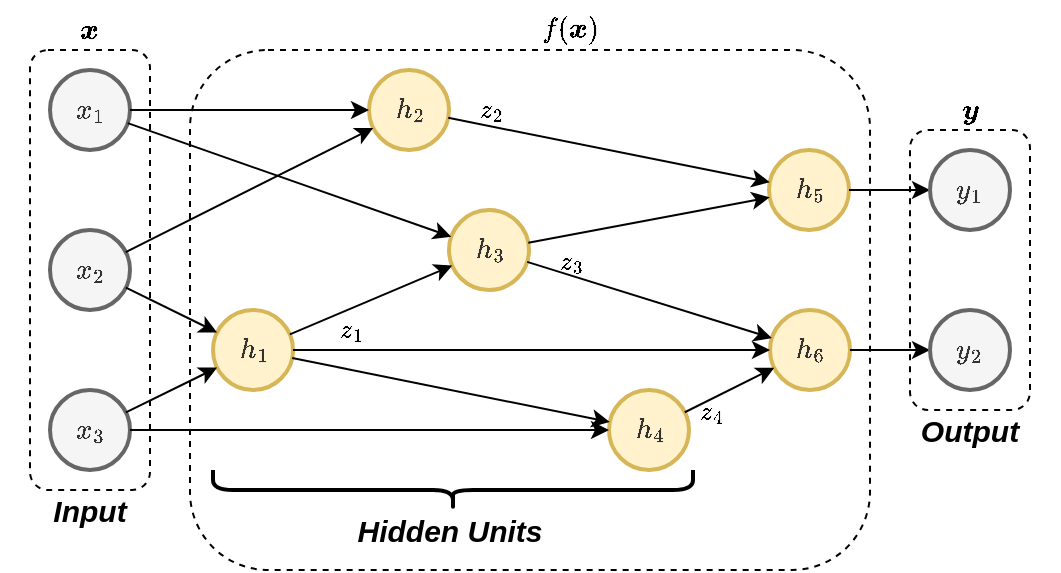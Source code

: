 <mxfile version="13.10.0" type="device"><diagram id="TDRkgig3RtDJuqVneJ5d" name="Page-1"><mxGraphModel dx="771" dy="482" grid="1" gridSize="10" guides="0" tooltips="1" connect="0" arrows="0" fold="1" page="1" pageScale="1" pageWidth="850" pageHeight="1100" math="1" shadow="0"><root><mxCell id="0"/><mxCell id="1" parent="0"/><mxCell id="D7bT_IFgkqDSFnExsgZc-31" value="" style="rounded=1;whiteSpace=wrap;html=1;fillColor=none;dashed=1;" parent="1" vertex="1"><mxGeometry x="190" y="110" width="340" height="260" as="geometry"/></mxCell><mxCell id="D7bT_IFgkqDSFnExsgZc-29" value="" style="rounded=1;whiteSpace=wrap;html=1;fillColor=none;dashed=1;" parent="1" vertex="1"><mxGeometry x="110" y="110" width="60" height="220" as="geometry"/></mxCell><mxCell id="D7bT_IFgkqDSFnExsgZc-1" value="&lt;span style=&quot;color: rgb(51 , 51 , 51)&quot;&gt;\(h_3\)&lt;/span&gt;" style="ellipse;whiteSpace=wrap;html=1;aspect=fixed;fillColor=#fff2cc;strokeColor=#d6b656;strokeWidth=2;" parent="1" vertex="1"><mxGeometry x="319.5" y="190" width="40" height="40" as="geometry"/></mxCell><mxCell id="D7bT_IFgkqDSFnExsgZc-2" value="&lt;span style=&quot;color: rgb(51 , 51 , 51)&quot;&gt;\(h_4\)&lt;/span&gt;" style="ellipse;whiteSpace=wrap;html=1;aspect=fixed;fillColor=#fff2cc;strokeColor=#d6b656;strokeWidth=2;" parent="1" vertex="1"><mxGeometry x="399.5" y="280" width="40" height="40" as="geometry"/></mxCell><mxCell id="D7bT_IFgkqDSFnExsgZc-3" value="&lt;span style=&quot;color: rgb(51 , 51 , 51)&quot;&gt;\(h_5\)&lt;/span&gt;" style="ellipse;whiteSpace=wrap;html=1;aspect=fixed;fillColor=#fff2cc;strokeColor=#d6b656;strokeWidth=2;" parent="1" vertex="1"><mxGeometry x="479.5" y="160" width="40" height="40" as="geometry"/></mxCell><mxCell id="D7bT_IFgkqDSFnExsgZc-4" value="&lt;span style=&quot;color: rgb(51 , 51 , 51)&quot;&gt;\(h_1\)&lt;/span&gt;" style="ellipse;whiteSpace=wrap;html=1;aspect=fixed;fillColor=#fff2cc;strokeColor=#d6b656;strokeWidth=2;" parent="1" vertex="1"><mxGeometry x="201.5" y="240" width="40" height="40" as="geometry"/></mxCell><mxCell id="D7bT_IFgkqDSFnExsgZc-5" value="&lt;span style=&quot;color: rgb(51 , 51 , 51)&quot;&gt;\(h_2\)&lt;/span&gt;" style="ellipse;whiteSpace=wrap;html=1;aspect=fixed;fillColor=#fff2cc;strokeColor=#d6b656;strokeWidth=2;" parent="1" vertex="1"><mxGeometry x="279.5" y="120" width="40" height="40" as="geometry"/></mxCell><mxCell id="D7bT_IFgkqDSFnExsgZc-6" value="&lt;span style=&quot;color: rgb(51 , 51 , 51)&quot;&gt;\(h_6\)&lt;/span&gt;" style="ellipse;whiteSpace=wrap;html=1;aspect=fixed;fillColor=#fff2cc;strokeColor=#d6b656;strokeWidth=2;" parent="1" vertex="1"><mxGeometry x="480" y="240" width="40" height="40" as="geometry"/></mxCell><mxCell id="D7bT_IFgkqDSFnExsgZc-7" value="\(x_1\)" style="ellipse;whiteSpace=wrap;html=1;aspect=fixed;fillColor=#f5f5f5;strokeColor=#666666;strokeWidth=2;fontColor=#333333;" parent="1" vertex="1"><mxGeometry x="120" y="120" width="40" height="40" as="geometry"/></mxCell><mxCell id="D7bT_IFgkqDSFnExsgZc-8" value="\(x_2\)" style="ellipse;whiteSpace=wrap;html=1;aspect=fixed;fillColor=#f5f5f5;strokeColor=#666666;strokeWidth=2;fontColor=#333333;" parent="1" vertex="1"><mxGeometry x="120" y="200" width="40" height="40" as="geometry"/></mxCell><mxCell id="D7bT_IFgkqDSFnExsgZc-9" value="\(x_3\)" style="ellipse;whiteSpace=wrap;html=1;aspect=fixed;fillColor=#f5f5f5;strokeColor=#666666;strokeWidth=2;fontColor=#333333;" parent="1" vertex="1"><mxGeometry x="120" y="280" width="40" height="40" as="geometry"/></mxCell><mxCell id="D7bT_IFgkqDSFnExsgZc-10" value="" style="endArrow=classic;html=1;targetPerimeterSpacing=0;" parent="1" source="D7bT_IFgkqDSFnExsgZc-7" target="D7bT_IFgkqDSFnExsgZc-1" edge="1"><mxGeometry width="50" height="50" relative="1" as="geometry"><mxPoint x="170" y="140" as="sourcePoint"/><mxPoint x="170" y="340" as="targetPoint"/></mxGeometry></mxCell><mxCell id="D7bT_IFgkqDSFnExsgZc-11" value="" style="endArrow=classic;html=1;targetPerimeterSpacing=0;endSize=6;sourcePerimeterSpacing=0;" parent="1" source="D7bT_IFgkqDSFnExsgZc-9" target="D7bT_IFgkqDSFnExsgZc-4" edge="1"><mxGeometry width="50" height="50" relative="1" as="geometry"><mxPoint x="180" y="160" as="sourcePoint"/><mxPoint x="230" y="220" as="targetPoint"/></mxGeometry></mxCell><mxCell id="D7bT_IFgkqDSFnExsgZc-12" value="" style="endArrow=classic;html=1;targetPerimeterSpacing=0;endSize=6;sourcePerimeterSpacing=0;" parent="1" source="D7bT_IFgkqDSFnExsgZc-7" target="D7bT_IFgkqDSFnExsgZc-5" edge="1"><mxGeometry width="50" height="50" relative="1" as="geometry"><mxPoint x="170" y="310" as="sourcePoint"/><mxPoint x="250.794" y="213.047" as="targetPoint"/></mxGeometry></mxCell><mxCell id="D7bT_IFgkqDSFnExsgZc-13" value="" style="endArrow=classic;html=1;targetPerimeterSpacing=0;endSize=6;sourcePerimeterSpacing=0;" parent="1" source="D7bT_IFgkqDSFnExsgZc-9" target="D7bT_IFgkqDSFnExsgZc-2" edge="1"><mxGeometry width="50" height="50" relative="1" as="geometry"><mxPoint x="180" y="320" as="sourcePoint"/><mxPoint x="260.794" y="223.047" as="targetPoint"/></mxGeometry></mxCell><mxCell id="D7bT_IFgkqDSFnExsgZc-14" value="" style="endArrow=classic;html=1;targetPerimeterSpacing=0;endSize=6;sourcePerimeterSpacing=0;" parent="1" source="D7bT_IFgkqDSFnExsgZc-8" target="D7bT_IFgkqDSFnExsgZc-4" edge="1"><mxGeometry width="50" height="50" relative="1" as="geometry"><mxPoint x="190" y="330" as="sourcePoint"/><mxPoint x="270.794" y="233.047" as="targetPoint"/></mxGeometry></mxCell><mxCell id="D7bT_IFgkqDSFnExsgZc-15" value="" style="endArrow=classic;html=1;targetPerimeterSpacing=0;endSize=6;sourcePerimeterSpacing=0;" parent="1" source="D7bT_IFgkqDSFnExsgZc-8" target="D7bT_IFgkqDSFnExsgZc-5" edge="1"><mxGeometry width="50" height="50" relative="1" as="geometry"><mxPoint x="159" y="260" as="sourcePoint"/><mxPoint x="280.794" y="243.047" as="targetPoint"/></mxGeometry></mxCell><mxCell id="D7bT_IFgkqDSFnExsgZc-16" value="" style="endArrow=classic;html=1;targetPerimeterSpacing=0;endSize=6;sourcePerimeterSpacing=0;" parent="1" source="D7bT_IFgkqDSFnExsgZc-4" target="D7bT_IFgkqDSFnExsgZc-1" edge="1"><mxGeometry x="0.379" y="-3" width="50" height="50" relative="1" as="geometry"><mxPoint x="210" y="350" as="sourcePoint"/><mxPoint x="290.794" y="253.047" as="targetPoint"/><mxPoint as="offset"/></mxGeometry></mxCell><mxCell id="D7bT_IFgkqDSFnExsgZc-17" value="" style="endArrow=classic;html=1;targetPerimeterSpacing=0;endSize=6;sourcePerimeterSpacing=0;" parent="1" source="D7bT_IFgkqDSFnExsgZc-4" target="D7bT_IFgkqDSFnExsgZc-2" edge="1"><mxGeometry x="0.184" width="50" height="50" relative="1" as="geometry"><mxPoint x="310" y="200" as="sourcePoint"/><mxPoint x="300.794" y="263.047" as="targetPoint"/><mxPoint as="offset"/></mxGeometry></mxCell><mxCell id="D7bT_IFgkqDSFnExsgZc-18" value="\(z_2\)" style="endArrow=classic;html=1;targetPerimeterSpacing=0;endSize=6;sourcePerimeterSpacing=0;labelBackgroundColor=none;" parent="1" source="D7bT_IFgkqDSFnExsgZc-5" target="D7bT_IFgkqDSFnExsgZc-3" edge="1"><mxGeometry x="-0.76" y="8" width="50" height="50" relative="1" as="geometry"><mxPoint x="300" y="291" as="sourcePoint"/><mxPoint x="340.794" y="303.047" as="targetPoint"/><mxPoint as="offset"/></mxGeometry></mxCell><mxCell id="D7bT_IFgkqDSFnExsgZc-19" value="\(z_3\)" style="endArrow=classic;html=1;targetPerimeterSpacing=0;endSize=6;sourcePerimeterSpacing=0;labelBackgroundColor=none;" parent="1" source="D7bT_IFgkqDSFnExsgZc-1" target="D7bT_IFgkqDSFnExsgZc-6" edge="1"><mxGeometry x="-0.681" y="6" width="50" height="50" relative="1" as="geometry"><mxPoint x="270" y="410" as="sourcePoint"/><mxPoint x="350.794" y="313.047" as="targetPoint"/><mxPoint as="offset"/></mxGeometry></mxCell><mxCell id="D7bT_IFgkqDSFnExsgZc-20" value="\(z_4\)" style="endArrow=classic;html=1;targetPerimeterSpacing=0;endSize=6;sourcePerimeterSpacing=0;labelBackgroundColor=none;" parent="1" source="D7bT_IFgkqDSFnExsgZc-2" target="D7bT_IFgkqDSFnExsgZc-6" edge="1"><mxGeometry x="-0.547" y="-6" width="50" height="50" relative="1" as="geometry"><mxPoint x="280" y="420" as="sourcePoint"/><mxPoint x="360.794" y="323.047" as="targetPoint"/><mxPoint as="offset"/></mxGeometry></mxCell><mxCell id="D7bT_IFgkqDSFnExsgZc-21" value="" style="endArrow=classic;html=1;targetPerimeterSpacing=0;endSize=6;sourcePerimeterSpacing=0;labelBackgroundColor=none;" parent="1" source="D7bT_IFgkqDSFnExsgZc-6" target="D7bT_IFgkqDSFnExsgZc-33" edge="1"><mxGeometry x="-0.037" y="10" width="50" height="50" relative="1" as="geometry"><mxPoint x="530" y="240" as="sourcePoint"/><mxPoint x="560.5" y="260" as="targetPoint"/><mxPoint as="offset"/></mxGeometry></mxCell><mxCell id="D7bT_IFgkqDSFnExsgZc-22" value="Input" style="text;html=1;strokeColor=none;fillColor=none;align=center;verticalAlign=middle;whiteSpace=wrap;rounded=0;fontSize=15;fontStyle=3;fontColor=#000000;" parent="1" vertex="1"><mxGeometry x="100" y="330" width="80" height="20" as="geometry"/></mxCell><mxCell id="D7bT_IFgkqDSFnExsgZc-23" value="Output" style="text;html=1;strokeColor=none;fillColor=none;align=center;verticalAlign=middle;whiteSpace=wrap;rounded=0;fontSize=15;fontStyle=3;fontColor=#000000;" parent="1" vertex="1"><mxGeometry x="540" y="290" width="80" height="20" as="geometry"/></mxCell><mxCell id="D7bT_IFgkqDSFnExsgZc-24" value="" style="shape=curlyBracket;whiteSpace=wrap;html=1;rounded=1;strokeWidth=2;fontSize=15;fontColor=#000000;rotation=-90;horizontal=1;verticalAlign=middle;" parent="1" vertex="1"><mxGeometry x="311.5" y="210" width="20" height="240" as="geometry"/></mxCell><mxCell id="D7bT_IFgkqDSFnExsgZc-25" value="Hidden Units" style="text;html=1;strokeColor=none;fillColor=none;align=center;verticalAlign=middle;whiteSpace=wrap;rounded=0;fontSize=15;fontColor=#000000;fontStyle=3" parent="1" vertex="1"><mxGeometry x="239.5" y="340" width="160" height="20" as="geometry"/></mxCell><mxCell id="D7bT_IFgkqDSFnExsgZc-26" value="" style="endArrow=classic;html=1;targetPerimeterSpacing=0;endSize=6;sourcePerimeterSpacing=0;labelBackgroundColor=none;" parent="1" source="D7bT_IFgkqDSFnExsgZc-3" target="D7bT_IFgkqDSFnExsgZc-32" edge="1"><mxGeometry y="10" width="50" height="50" relative="1" as="geometry"><mxPoint x="530.5" y="270" as="sourcePoint"/><mxPoint x="559.5" y="180" as="targetPoint"/><mxPoint as="offset"/></mxGeometry></mxCell><mxCell id="D7bT_IFgkqDSFnExsgZc-27" value="" style="endArrow=classic;html=1;targetPerimeterSpacing=0;endSize=6;sourcePerimeterSpacing=0;" parent="1" source="D7bT_IFgkqDSFnExsgZc-1" target="D7bT_IFgkqDSFnExsgZc-3" edge="1"><mxGeometry width="50" height="50" relative="1" as="geometry"><mxPoint x="409.5" y="230" as="sourcePoint"/><mxPoint x="482.146" y="258.858" as="targetPoint"/></mxGeometry></mxCell><mxCell id="D7bT_IFgkqDSFnExsgZc-28" value="\(z_1\)" style="endArrow=classic;html=1;targetPerimeterSpacing=0;endSize=6;sourcePerimeterSpacing=0;labelBackgroundColor=none;" parent="1" source="D7bT_IFgkqDSFnExsgZc-4" target="D7bT_IFgkqDSFnExsgZc-6" edge="1"><mxGeometry x="-0.761" y="10" width="50" height="50" relative="1" as="geometry"><mxPoint x="329.5" y="270" as="sourcePoint"/><mxPoint x="401.646" y="298.858" as="targetPoint"/><mxPoint as="offset"/></mxGeometry></mxCell><mxCell id="D7bT_IFgkqDSFnExsgZc-32" value="\(y_1\)" style="ellipse;whiteSpace=wrap;html=1;aspect=fixed;fillColor=#f5f5f5;strokeColor=#666666;strokeWidth=2;fontColor=#333333;" parent="1" vertex="1"><mxGeometry x="560" y="160" width="40" height="40" as="geometry"/></mxCell><mxCell id="D7bT_IFgkqDSFnExsgZc-33" value="\(y_2\)" style="ellipse;whiteSpace=wrap;html=1;aspect=fixed;fillColor=#f5f5f5;strokeColor=#666666;strokeWidth=2;fontColor=#333333;" parent="1" vertex="1"><mxGeometry x="560" y="240" width="40" height="40" as="geometry"/></mxCell><mxCell id="D7bT_IFgkqDSFnExsgZc-34" value="" style="rounded=1;whiteSpace=wrap;html=1;fillColor=none;dashed=1;" parent="1" vertex="1"><mxGeometry x="550" y="150" width="60" height="140" as="geometry"/></mxCell><mxCell id="D7bT_IFgkqDSFnExsgZc-35" value="\(\boldsymbol{x}\)" style="text;html=1;strokeColor=none;fillColor=none;align=center;verticalAlign=middle;whiteSpace=wrap;rounded=0;dashed=1;" parent="1" vertex="1"><mxGeometry x="120" y="90" width="40" height="20" as="geometry"/></mxCell><mxCell id="D7bT_IFgkqDSFnExsgZc-36" value="\(\boldsymbol{y}\)" style="text;html=1;strokeColor=none;fillColor=none;align=center;verticalAlign=middle;whiteSpace=wrap;rounded=0;dashed=1;" parent="1" vertex="1"><mxGeometry x="560" y="130" width="40" height="20" as="geometry"/></mxCell><mxCell id="D7bT_IFgkqDSFnExsgZc-37" value="\(f(\boldsymbol{x})\)" style="text;html=1;strokeColor=none;fillColor=none;align=center;verticalAlign=middle;whiteSpace=wrap;rounded=0;dashed=1;" parent="1" vertex="1"><mxGeometry x="360" y="90" width="40" height="20" as="geometry"/></mxCell></root></mxGraphModel></diagram></mxfile>